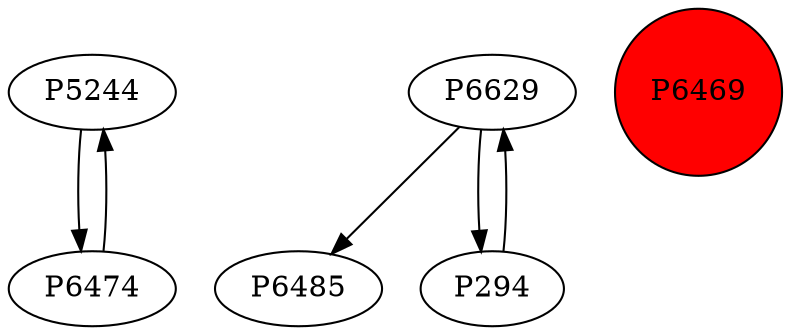digraph {
	P5244 -> P6474
	P6629 -> P6485
	P294 -> P6629
	P6474 -> P5244
	P6629 -> P294
	P6469 [shape=circle]
	P6469 [style=filled]
	P6469 [fillcolor=red]
}